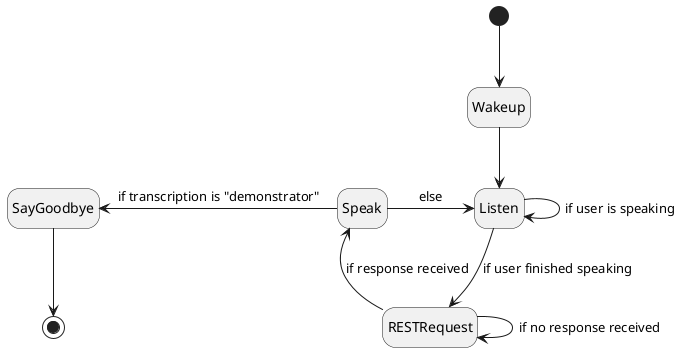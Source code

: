 @startuml state_client
hide empty description

[*] --> Wakeup
Wakeup --> Listen
Listen --> Listen : if user is speaking
Listen --> RESTRequest : if user finished speaking
RESTRequest --> RESTRequest : if no response received
RESTRequest --> Speak : if response received
Speak -> Listen : else
Speak -left> SayGoodbye : if transcription is "demonstrator"
SayGoodbye --> [*]

@enduml